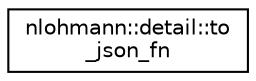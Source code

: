 digraph "Graphical Class Hierarchy"
{
  edge [fontname="Helvetica",fontsize="10",labelfontname="Helvetica",labelfontsize="10"];
  node [fontname="Helvetica",fontsize="10",shape=record];
  rankdir="LR";
  Node0 [label="nlohmann::detail::to\l_json_fn",height=0.2,width=0.4,color="black", fillcolor="white", style="filled",URL="$structnlohmann_1_1detail_1_1to__json__fn.html"];
}
